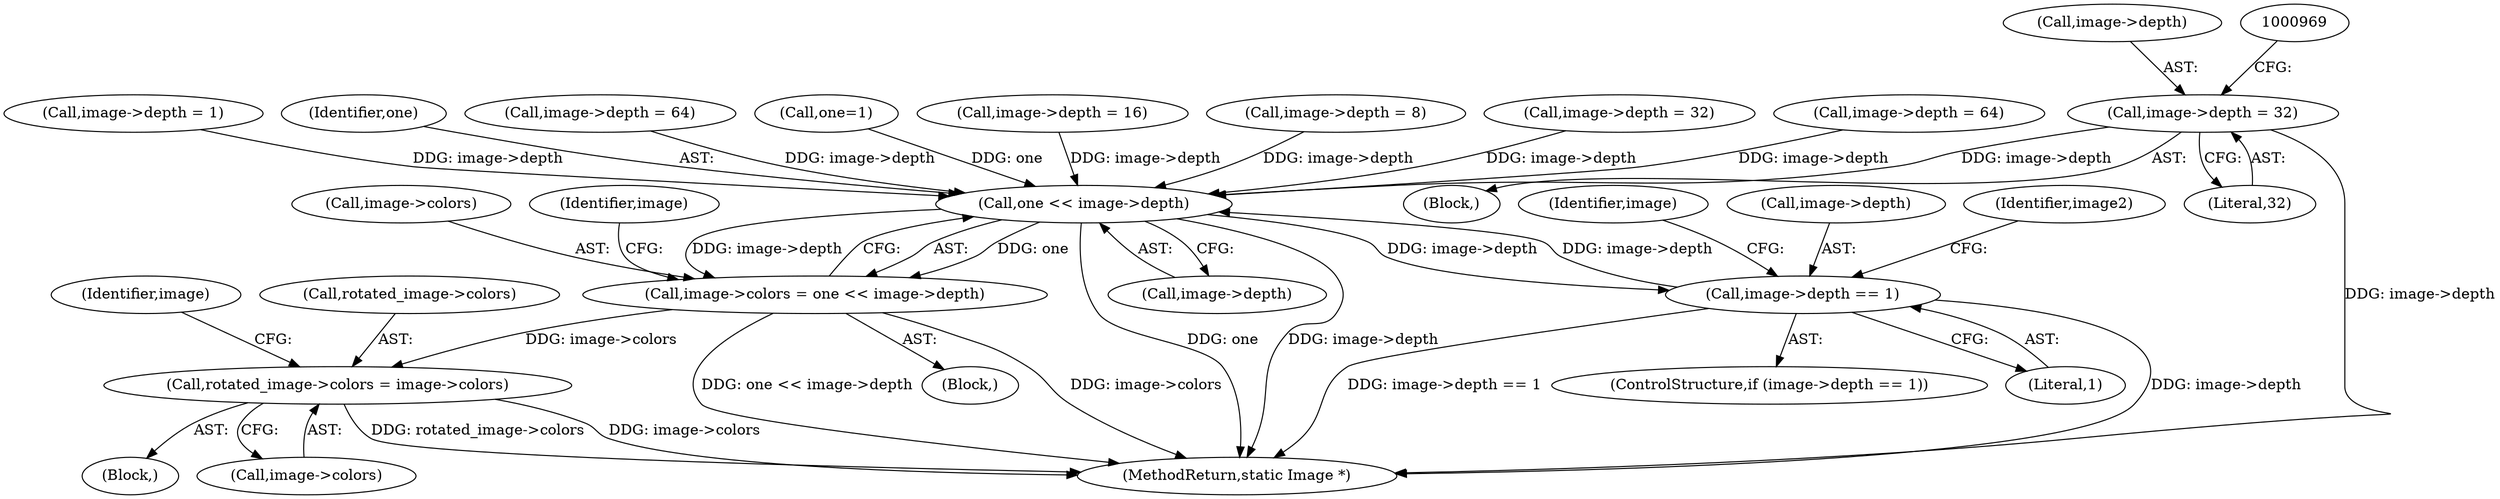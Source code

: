 digraph "0_ImageMagick_04178de2247e353fc095846784b9a10fefdbf890@pointer" {
"1000963" [label="(Call,image->depth = 32)"];
"1001077" [label="(Call,one << image->depth)"];
"1001073" [label="(Call,image->colors = one << image->depth)"];
"1001671" [label="(Call,rotated_image->colors = image->colors)"];
"1001615" [label="(Call,image->depth == 1)"];
"1001622" [label="(Identifier,image)"];
"1001079" [label="(Call,image->depth)"];
"1000904" [label="(Call,image->depth = 16)"];
"1000886" [label="(Call,image->depth = 8)"];
"1001073" [label="(Call,image->colors = one << image->depth)"];
"1000924" [label="(Call,image->depth = 32)"];
"1000438" [label="(Block,)"];
"1001680" [label="(Identifier,image)"];
"1001675" [label="(Call,image->colors)"];
"1000944" [label="(Call,image->depth = 64)"];
"1000967" [label="(Literal,32)"];
"1001615" [label="(Call,image->depth == 1)"];
"1001077" [label="(Call,one << image->depth)"];
"1001672" [label="(Call,rotated_image->colors)"];
"1000964" [label="(Call,image->depth)"];
"1001644" [label="(Block,)"];
"1001671" [label="(Call,rotated_image->colors = image->colors)"];
"1000880" [label="(Call,image->depth = 1)"];
"1001078" [label="(Identifier,one)"];
"1000995" [label="(Call,image->depth = 64)"];
"1000963" [label="(Call,image->depth = 32)"];
"1001616" [label="(Call,image->depth)"];
"1000868" [label="(Block,)"];
"1001619" [label="(Literal,1)"];
"1001627" [label="(Identifier,image2)"];
"1001614" [label="(ControlStructure,if (image->depth == 1))"];
"1001086" [label="(Identifier,image)"];
"1001070" [label="(Call,one=1)"];
"1001984" [label="(MethodReturn,static Image *)"];
"1001074" [label="(Call,image->colors)"];
"1000963" -> "1000868"  [label="AST: "];
"1000963" -> "1000967"  [label="CFG: "];
"1000964" -> "1000963"  [label="AST: "];
"1000967" -> "1000963"  [label="AST: "];
"1000969" -> "1000963"  [label="CFG: "];
"1000963" -> "1001984"  [label="DDG: image->depth"];
"1000963" -> "1001077"  [label="DDG: image->depth"];
"1001077" -> "1001073"  [label="AST: "];
"1001077" -> "1001079"  [label="CFG: "];
"1001078" -> "1001077"  [label="AST: "];
"1001079" -> "1001077"  [label="AST: "];
"1001073" -> "1001077"  [label="CFG: "];
"1001077" -> "1001984"  [label="DDG: one"];
"1001077" -> "1001984"  [label="DDG: image->depth"];
"1001077" -> "1001073"  [label="DDG: one"];
"1001077" -> "1001073"  [label="DDG: image->depth"];
"1001070" -> "1001077"  [label="DDG: one"];
"1000995" -> "1001077"  [label="DDG: image->depth"];
"1000880" -> "1001077"  [label="DDG: image->depth"];
"1000904" -> "1001077"  [label="DDG: image->depth"];
"1000924" -> "1001077"  [label="DDG: image->depth"];
"1000886" -> "1001077"  [label="DDG: image->depth"];
"1001615" -> "1001077"  [label="DDG: image->depth"];
"1000944" -> "1001077"  [label="DDG: image->depth"];
"1001077" -> "1001615"  [label="DDG: image->depth"];
"1001073" -> "1000438"  [label="AST: "];
"1001074" -> "1001073"  [label="AST: "];
"1001086" -> "1001073"  [label="CFG: "];
"1001073" -> "1001984"  [label="DDG: image->colors"];
"1001073" -> "1001984"  [label="DDG: one << image->depth"];
"1001073" -> "1001671"  [label="DDG: image->colors"];
"1001671" -> "1001644"  [label="AST: "];
"1001671" -> "1001675"  [label="CFG: "];
"1001672" -> "1001671"  [label="AST: "];
"1001675" -> "1001671"  [label="AST: "];
"1001680" -> "1001671"  [label="CFG: "];
"1001671" -> "1001984"  [label="DDG: rotated_image->colors"];
"1001671" -> "1001984"  [label="DDG: image->colors"];
"1001615" -> "1001614"  [label="AST: "];
"1001615" -> "1001619"  [label="CFG: "];
"1001616" -> "1001615"  [label="AST: "];
"1001619" -> "1001615"  [label="AST: "];
"1001622" -> "1001615"  [label="CFG: "];
"1001627" -> "1001615"  [label="CFG: "];
"1001615" -> "1001984"  [label="DDG: image->depth == 1"];
"1001615" -> "1001984"  [label="DDG: image->depth"];
}
